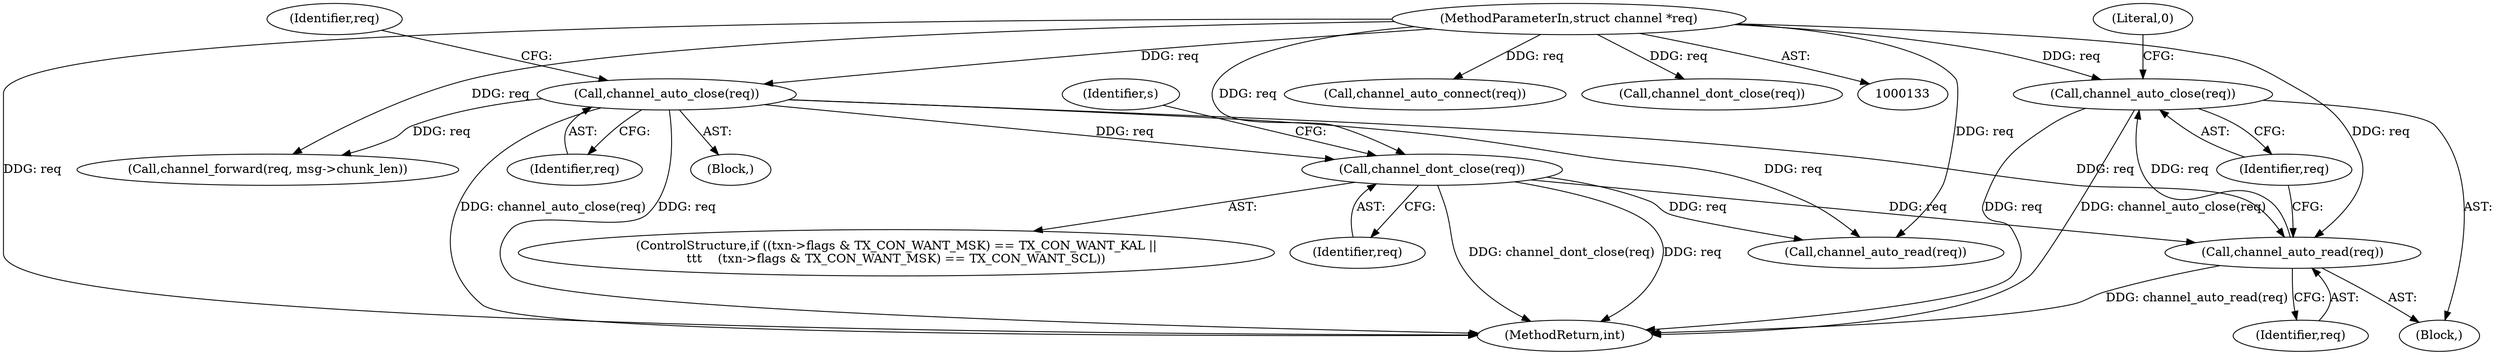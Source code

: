 digraph "0_haproxy_b4d05093bc89f71377230228007e69a1434c1a0c_0@API" {
"1000601" [label="(Call,channel_auto_close(req))"];
"1000599" [label="(Call,channel_auto_read(req))"];
"1000282" [label="(Call,channel_auto_close(req))"];
"1000135" [label="(MethodParameterIn,struct channel *req)"];
"1000546" [label="(Call,channel_dont_close(req))"];
"1001006" [label="(MethodReturn,int)"];
"1000602" [label="(Identifier,req)"];
"1000137" [label="(Block,)"];
"1000530" [label="(ControlStructure,if ((txn->flags & TX_CON_WANT_MSK) == TX_CON_WANT_KAL ||\n\t\t\t    (txn->flags & TX_CON_WANT_MSK) == TX_CON_WANT_SCL))"];
"1000600" [label="(Identifier,req)"];
"1000661" [label="(Call,channel_forward(req, msg->chunk_len))"];
"1000286" [label="(Identifier,req)"];
"1000546" [label="(Call,channel_dont_close(req))"];
"1000616" [label="(Literal,0)"];
"1000135" [label="(MethodParameterIn,struct channel *req)"];
"1000613" [label="(Call,channel_auto_read(req))"];
"1000282" [label="(Call,channel_auto_close(req))"];
"1000269" [label="(Call,channel_auto_connect(req))"];
"1000283" [label="(Identifier,req)"];
"1000547" [label="(Identifier,req)"];
"1000550" [label="(Identifier,s)"];
"1000598" [label="(Block,)"];
"1000599" [label="(Call,channel_auto_read(req))"];
"1000601" [label="(Call,channel_auto_close(req))"];
"1000756" [label="(Call,channel_dont_close(req))"];
"1000601" -> "1000598"  [label="AST: "];
"1000601" -> "1000602"  [label="CFG: "];
"1000602" -> "1000601"  [label="AST: "];
"1000616" -> "1000601"  [label="CFG: "];
"1000601" -> "1001006"  [label="DDG: req"];
"1000601" -> "1001006"  [label="DDG: channel_auto_close(req)"];
"1000599" -> "1000601"  [label="DDG: req"];
"1000135" -> "1000601"  [label="DDG: req"];
"1000599" -> "1000598"  [label="AST: "];
"1000599" -> "1000600"  [label="CFG: "];
"1000600" -> "1000599"  [label="AST: "];
"1000602" -> "1000599"  [label="CFG: "];
"1000599" -> "1001006"  [label="DDG: channel_auto_read(req)"];
"1000282" -> "1000599"  [label="DDG: req"];
"1000546" -> "1000599"  [label="DDG: req"];
"1000135" -> "1000599"  [label="DDG: req"];
"1000282" -> "1000137"  [label="AST: "];
"1000282" -> "1000283"  [label="CFG: "];
"1000283" -> "1000282"  [label="AST: "];
"1000286" -> "1000282"  [label="CFG: "];
"1000282" -> "1001006"  [label="DDG: channel_auto_close(req)"];
"1000282" -> "1001006"  [label="DDG: req"];
"1000135" -> "1000282"  [label="DDG: req"];
"1000282" -> "1000546"  [label="DDG: req"];
"1000282" -> "1000613"  [label="DDG: req"];
"1000282" -> "1000661"  [label="DDG: req"];
"1000135" -> "1000133"  [label="AST: "];
"1000135" -> "1001006"  [label="DDG: req"];
"1000135" -> "1000269"  [label="DDG: req"];
"1000135" -> "1000546"  [label="DDG: req"];
"1000135" -> "1000613"  [label="DDG: req"];
"1000135" -> "1000661"  [label="DDG: req"];
"1000135" -> "1000756"  [label="DDG: req"];
"1000546" -> "1000530"  [label="AST: "];
"1000546" -> "1000547"  [label="CFG: "];
"1000547" -> "1000546"  [label="AST: "];
"1000550" -> "1000546"  [label="CFG: "];
"1000546" -> "1001006"  [label="DDG: channel_dont_close(req)"];
"1000546" -> "1001006"  [label="DDG: req"];
"1000546" -> "1000613"  [label="DDG: req"];
}
